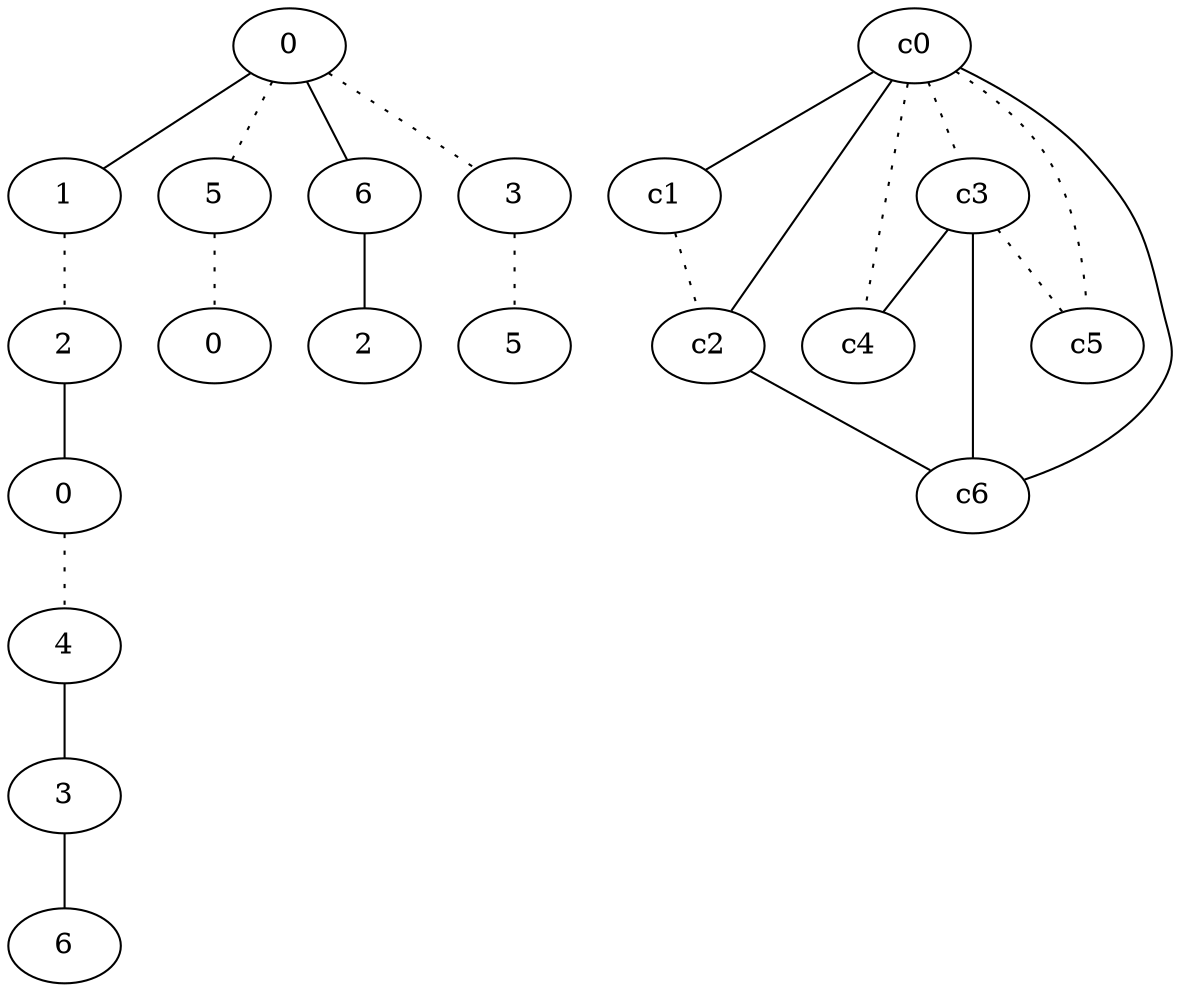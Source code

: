 graph {
a0[label=0];
a1[label=1];
a2[label=2];
a3[label=0];
a4[label=4];
a5[label=3];
a6[label=6];
a7[label=5];
a8[label=0];
a9[label=6];
a10[label=2];
a11[label=3];
a12[label=5];
a0 -- a1;
a0 -- a7 [style=dotted];
a0 -- a9;
a0 -- a11 [style=dotted];
a1 -- a2 [style=dotted];
a2 -- a3;
a3 -- a4 [style=dotted];
a4 -- a5;
a5 -- a6;
a7 -- a8 [style=dotted];
a9 -- a10;
a11 -- a12 [style=dotted];
c0 -- c1;
c0 -- c2;
c0 -- c3 [style=dotted];
c0 -- c4 [style=dotted];
c0 -- c5 [style=dotted];
c0 -- c6;
c1 -- c2 [style=dotted];
c2 -- c6;
c3 -- c4;
c3 -- c5 [style=dotted];
c3 -- c6;
}
